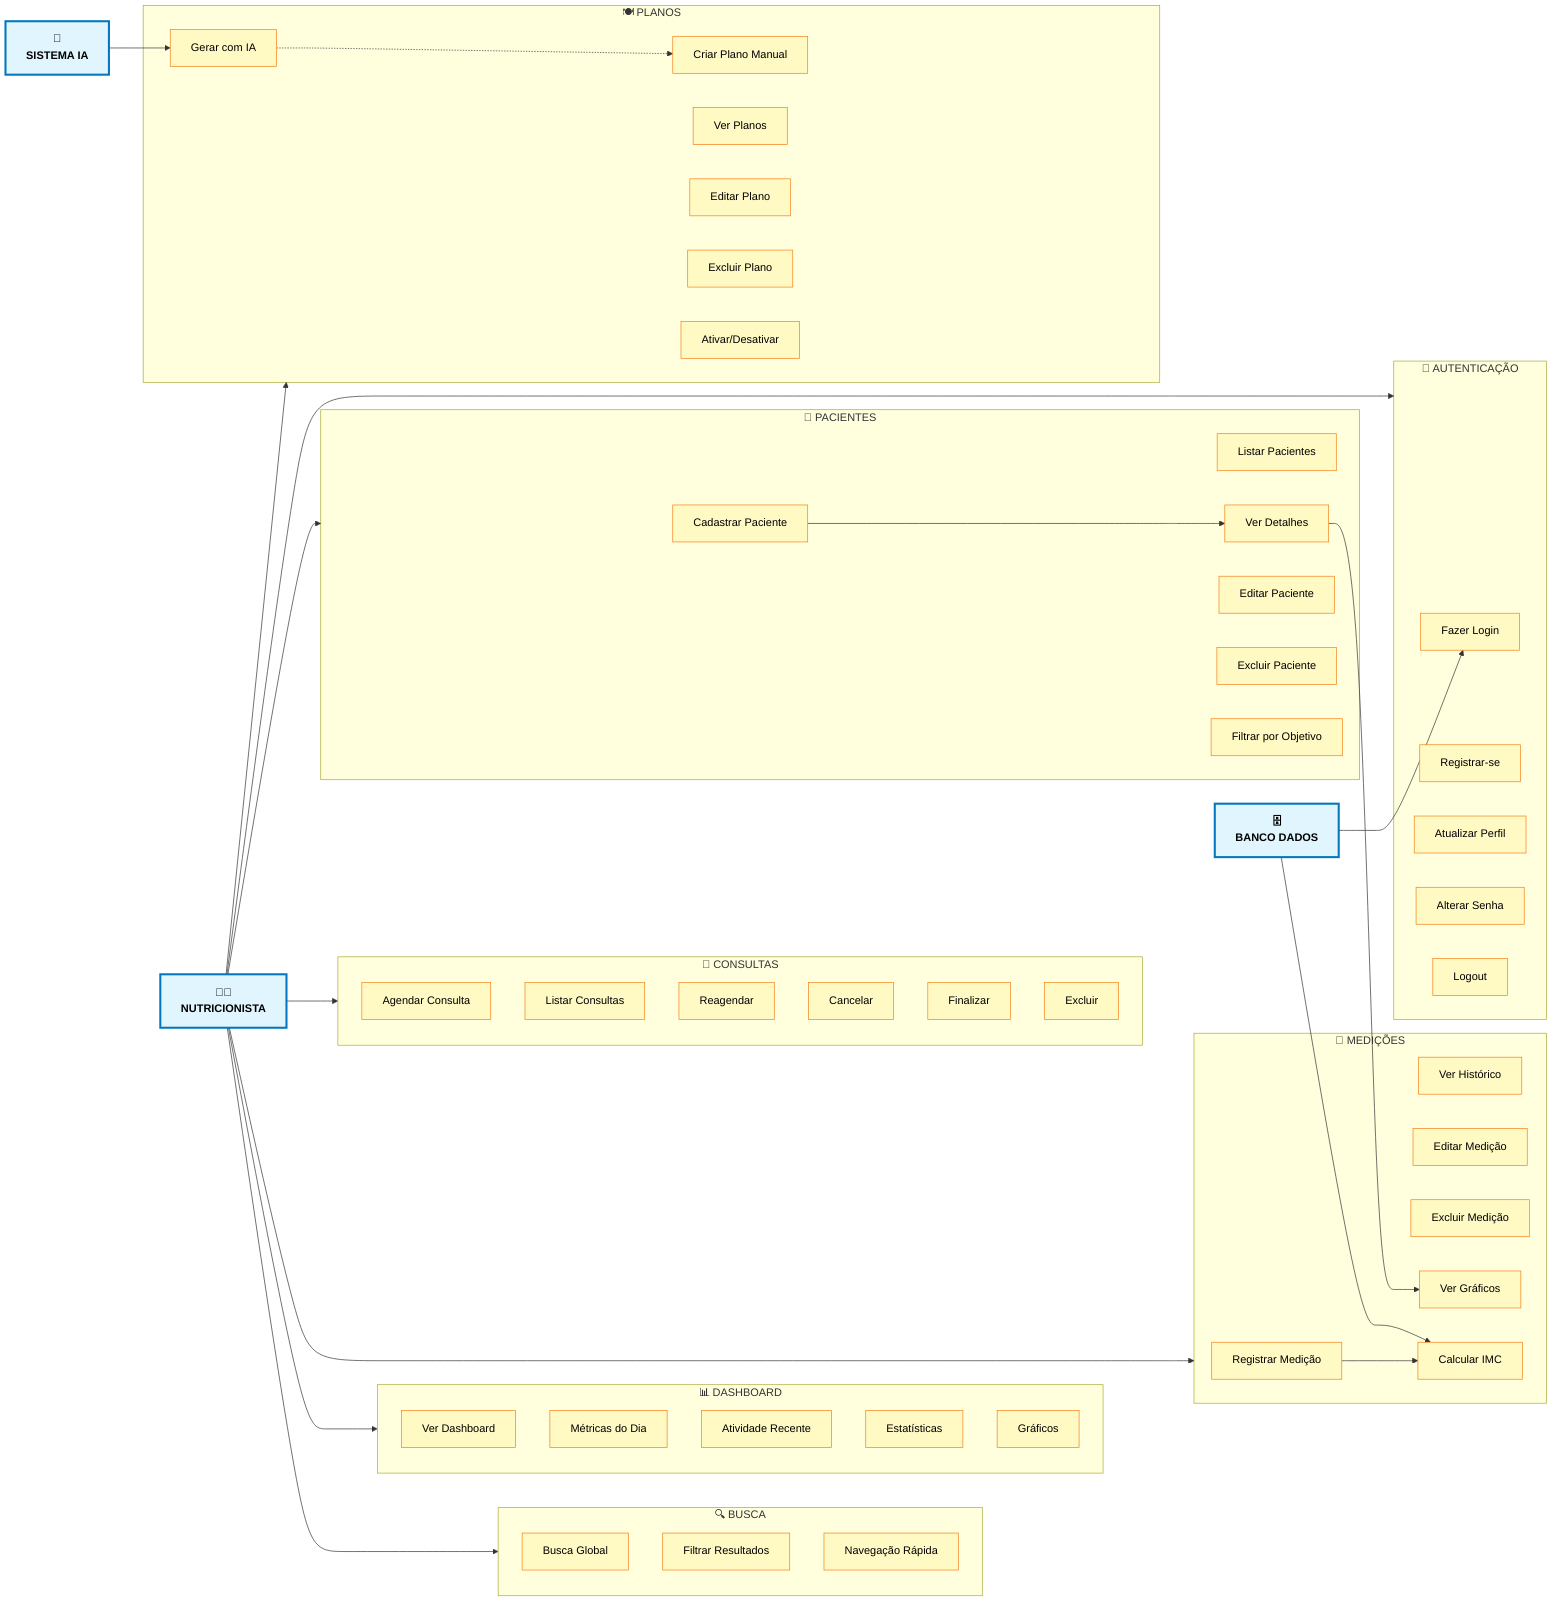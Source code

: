 flowchart LR
    %% Ator Principal
    N[👨‍⚕️<br/>NUTRICIONISTA]
    
    %% Grupos de Funcionalidades
    subgraph AUTH[🔐 AUTENTICAÇÃO]
        L[Fazer Login]
        R[Registrar-se]
        P[Atualizar Perfil]
        S[Alterar Senha]
        O[Logout]
    end
    
    subgraph PAT[👥 PACIENTES]
        PC[Cadastrar Paciente]
        PL[Listar Pacientes]
        PV[Ver Detalhes]
        PE[Editar Paciente]
        PD[Excluir Paciente]
        PF[Filtrar por Objetivo]
    end
    
    subgraph CONS[📅 CONSULTAS]
        CA[Agendar Consulta]
        CL[Listar Consultas]
        CR[Reagendar]
        CC[Cancelar]
        CF[Finalizar]
        CD[Excluir]
    end
    
    subgraph MED[📏 MEDIÇÕES]
        MR[Registrar Medição]
        MH[Ver Histórico]
        ME[Editar Medição]
        MD[Excluir Medição]
        MI[Calcular IMC]
        MG[Ver Gráficos]
    end
    
    subgraph PLAN[🍽️ PLANOS]
        PM[Criar Plano Manual]
        PA[Gerar com IA]
        PV2[Ver Planos]
        PE2[Editar Plano]
        PD2[Excluir Plano]
        PAT2[Ativar/Desativar]
    end
    
    subgraph DASH[📊 DASHBOARD]
        DV[Ver Dashboard]
        DM[Métricas do Dia]
        DA[Atividade Recente]
        DE[Estatísticas]
        DG[Gráficos]
    end
    
    subgraph SEARCH[🔍 BUSCA]
        SG[Busca Global]
        SF[Filtrar Resultados]
        SN[Navegação Rápida]
    end
    
    %% Sistemas Externos
    AI[🤖<br/>SISTEMA IA]
    DB[🗄️<br/>BANCO DADOS]
    
    %% Relacionamentos Principais
    N --> AUTH
    N --> PAT
    N --> CONS
    N --> MED
    N --> PLAN
    N --> DASH
    N --> SEARCH
    
    %% Relacionamentos com Sistemas
    AI --> PA
    DB --> MI
    DB --> L
    
    %% Relacionamentos Internos
    PA -.-> PM
    MR --> MI
    PV --> MG
    PC --> PV
    
    %% Estilos
    classDef actor fill:#e1f5fe,stroke:#0277bd,stroke-width:3px,color:#000,font-weight:bold
    classDef system fill:#e8f5e8,stroke:#4caf50,stroke-width:3px,color:#000,font-weight:bold
    classDef usecase fill:#fff9c4,stroke:#f57f17,stroke-width:1px,color:#000
    classDef subgraphAuth fill:#ffebee,stroke:#d32f2f,stroke-width:2px
    classDef subgraphPat fill:#e3f2fd,stroke:#1976d2,stroke-width:2px
    classDef subgraphCons fill:#f3e5f5,stroke:#7b1fa2,stroke-width:2px
    classDef subgraphMed fill:#e0f2f1,stroke:#00695c,stroke-width:2px
    classDef subgraphPlan fill:#fff3e0,stroke:#ef6c00,stroke-width:2px
    classDef subgraphDash fill:#fce4ec,stroke:#c2185b,stroke-width:2px
    classDef subgraphSearch fill:#f1f8e9,stroke:#558b2f,stroke-width:2px
    
    %% Aplicar estilos
    class N,AI,DB actor
    class L,R,P,S,O,PC,PL,PV,PE,PD,PF,CA,CL,CR,CC,CF,CD,MR,MH,ME,MD,MI,MG,PM,PA,PV2,PE2,PD2,PAT2,DV,DM,DA,DE,DG,SG,SF,SN usecase